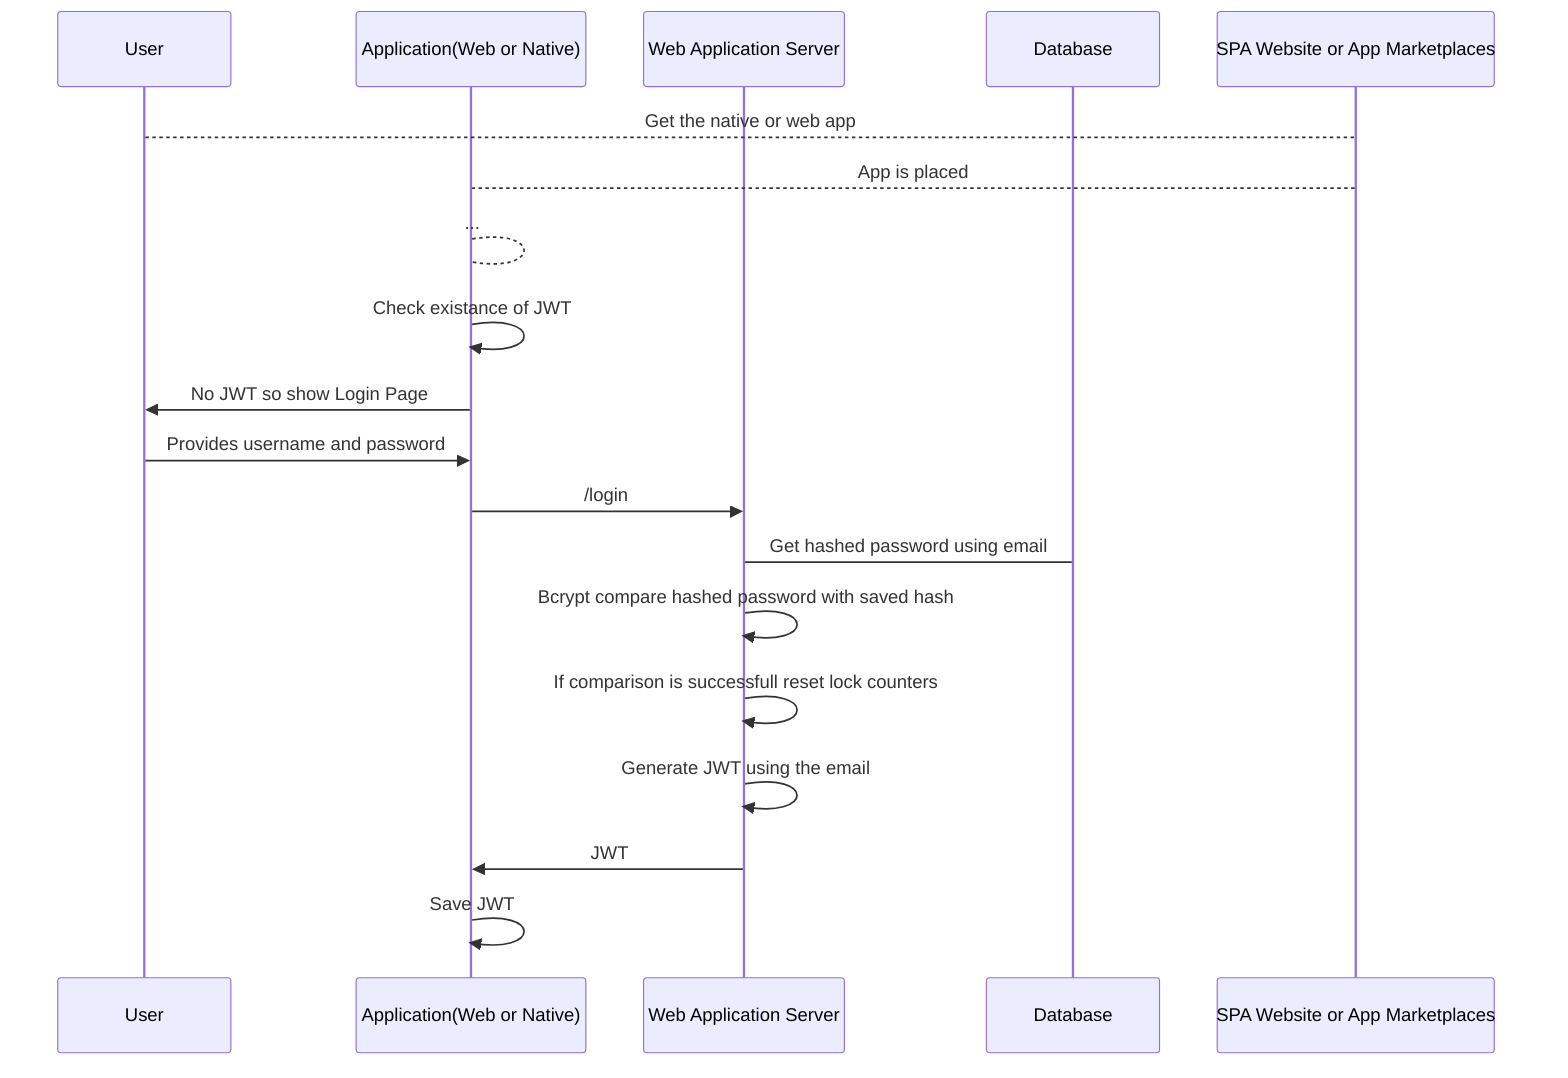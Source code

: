sequenceDiagram
	Participant User
	Participant Application(Web or Native)
	Participant Web Application Server
	Participant Database
	Participant SPA Website or App Marketplaces
	User --> SPA Website or App Marketplaces: Get the native or web app
	SPA Website or App Marketplaces --> Application(Web or Native): App is placed
	Application(Web or Native) --> Application(Web or Native): ...
	Application(Web or Native) ->> Application(Web or Native): Check existance of JWT
	Application(Web or Native) ->> User: No JWT so show Login Page
	User ->> Application(Web or Native): Provides username and password
	Application(Web or Native) ->> Web Application Server: /login
	Web Application Server -> Database: Get hashed password using email
	Web Application Server ->> Web Application Server: Bcrypt compare hashed password with saved hash
	Web Application Server ->> Web Application Server: If comparison is successfull reset lock counters
	Web Application Server ->> Web Application Server: Generate JWT using the email
	Web Application Server ->> Application(Web or Native): JWT
	Application(Web or Native) ->> Application(Web or Native): Save JWT